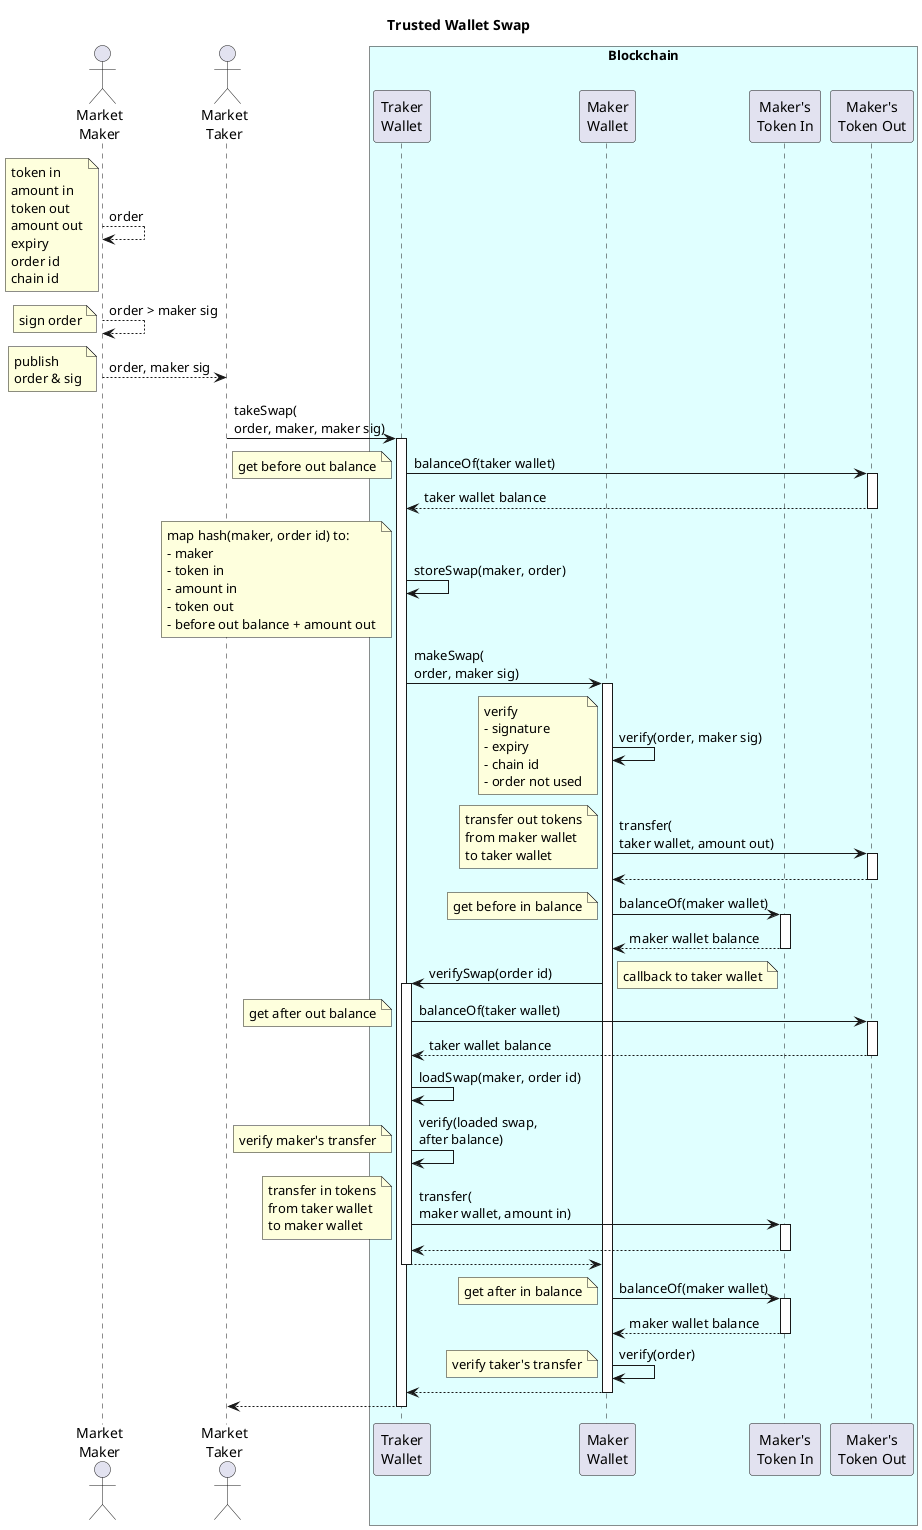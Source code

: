@startuml

title "Trusted Wallet Swap"

actor "Market\nMaker" as mm
actor "Market\nTaker" as mt
' actor "Bundler" as b
' participant "Entry\nPoint" as ep

box "Blockchain" #LightCyan
participant "Traker\nWallet" as tw
participant "Maker\nWallet" as mw
participant "Maker's\nToken In" as ta
participant "Maker's\nToken Out" as tb
end box

mm --> mm : order
note left
token in
amount in
token out
amount out
expiry
order id
chain id
end note
mm --> mm : order > maker sig
note left : sign order
mm --> mt : order, maker sig
note left : publish\norder & sig

mt -> tw : takeSwap(\norder, maker, maker sig)
activate tw

'  Using Abstract Account
' mt --> mt : order, sig 1\n> User Op
' note left : make User\nOperation
' mt --> mt : User Op > sig 2
' note left : sign User\nOperation

' mt --> b : User Operation, sig 2
' ' note left : sign swap\noperation
' b -> ep : handleOps(\n[User Operation])
' activate ep
' note left : submit bundled user operations
' ep -> tw : validateUserOp(\nUser Operation)
' activate tw


tw -> tb : balanceOf(taker wallet)
activate tb
note left : get before out balance
return taker wallet balance

tw -> tw : storeSwap(maker, order)
note left
map hash(maker, order id) to:
- maker
- token in
- amount in
- token out
- before out balance + amount out
end note

tw -> mw : makeSwap(\norder, maker sig)
activate mw

mw -> mw : verify(order, maker sig)
note left
verify
- signature
- expiry
- chain id
- order not used
end note

mw -> tb : transfer(\ntaker wallet, amount out)
activate tb
note left
transfer out tokens
from maker wallet
to taker wallet
end note
return

mw -> ta : balanceOf(maker wallet)
activate ta
note left : get before in balance
return maker wallet balance

mw -> tw : verifySwap(order id)
activate tw
note right : callback to taker wallet

tw -> tb : balanceOf(taker wallet)
activate tb
note left : get after out balance
return taker wallet balance

tw -> tw : loadSwap(maker, order id)

tw -> tw : verify(loaded swap,\nafter balance)
note left : verify maker's transfer

tw -> ta : transfer(\nmaker wallet, amount in)
activate ta
note left
transfer in tokens
from taker wallet
to maker wallet
end note
return

return
mw -> ta : balanceOf(maker wallet)
activate ta
note left : get after in balance
return maker wallet balance

mw -> mw : verify(order)
note left : verify taker's transfer

return
return

@enduml
